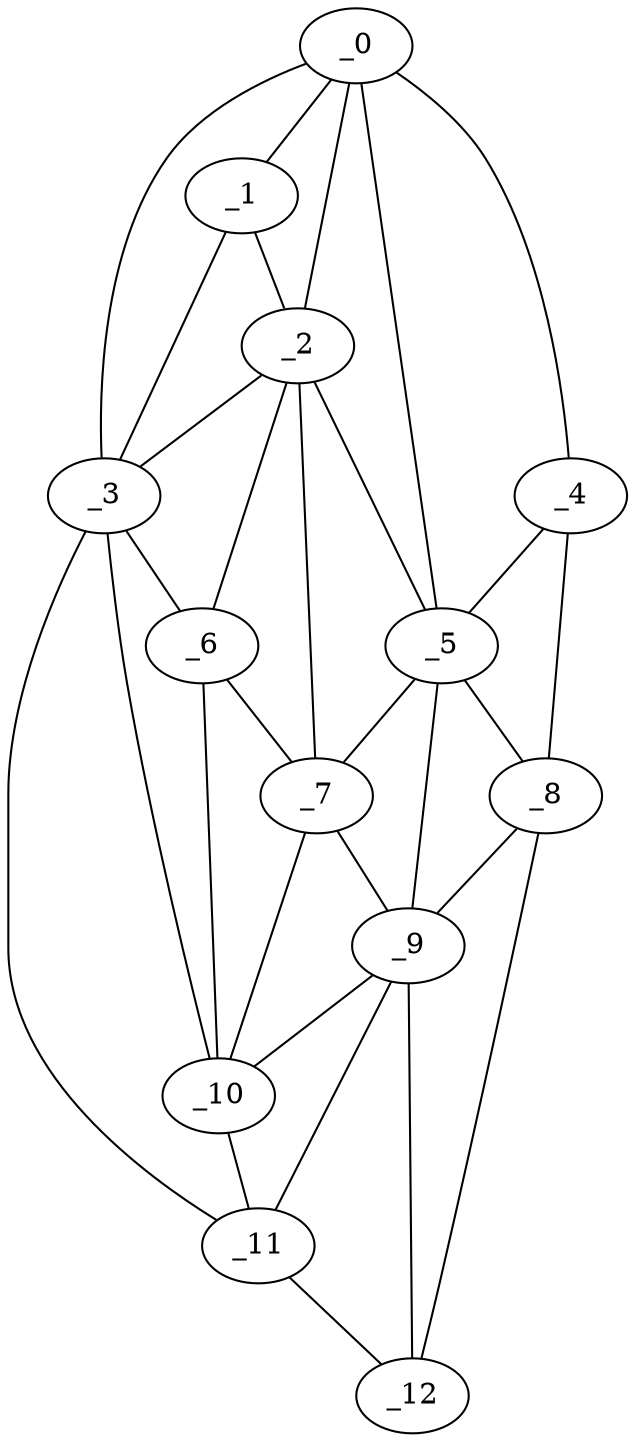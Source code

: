 graph "obj51__340.gxl" {
	_0	 [x=2,
		y=65];
	_1	 [x=14,
		y=81];
	_0 -- _1	 [valence=2];
	_2	 [x=24,
		y=83];
	_0 -- _2	 [valence=1];
	_3	 [x=29,
		y=120];
	_0 -- _3	 [valence=1];
	_4	 [x=56,
		y=6];
	_0 -- _4	 [valence=1];
	_5	 [x=61,
		y=27];
	_0 -- _5	 [valence=1];
	_1 -- _2	 [valence=2];
	_1 -- _3	 [valence=1];
	_2 -- _3	 [valence=2];
	_2 -- _5	 [valence=2];
	_6	 [x=63,
		y=114];
	_2 -- _6	 [valence=2];
	_7	 [x=65,
		y=77];
	_2 -- _7	 [valence=1];
	_3 -- _6	 [valence=2];
	_10	 [x=85,
		y=111];
	_3 -- _10	 [valence=2];
	_11	 [x=120,
		y=106];
	_3 -- _11	 [valence=1];
	_4 -- _5	 [valence=1];
	_8	 [x=70,
		y=16];
	_4 -- _8	 [valence=1];
	_5 -- _7	 [valence=1];
	_5 -- _8	 [valence=1];
	_9	 [x=81,
		y=75];
	_5 -- _9	 [valence=2];
	_6 -- _7	 [valence=2];
	_6 -- _10	 [valence=2];
	_7 -- _9	 [valence=1];
	_7 -- _10	 [valence=2];
	_8 -- _9	 [valence=2];
	_12	 [x=127,
		y=64];
	_8 -- _12	 [valence=1];
	_9 -- _10	 [valence=2];
	_9 -- _11	 [valence=1];
	_9 -- _12	 [valence=2];
	_10 -- _11	 [valence=1];
	_11 -- _12	 [valence=1];
}
